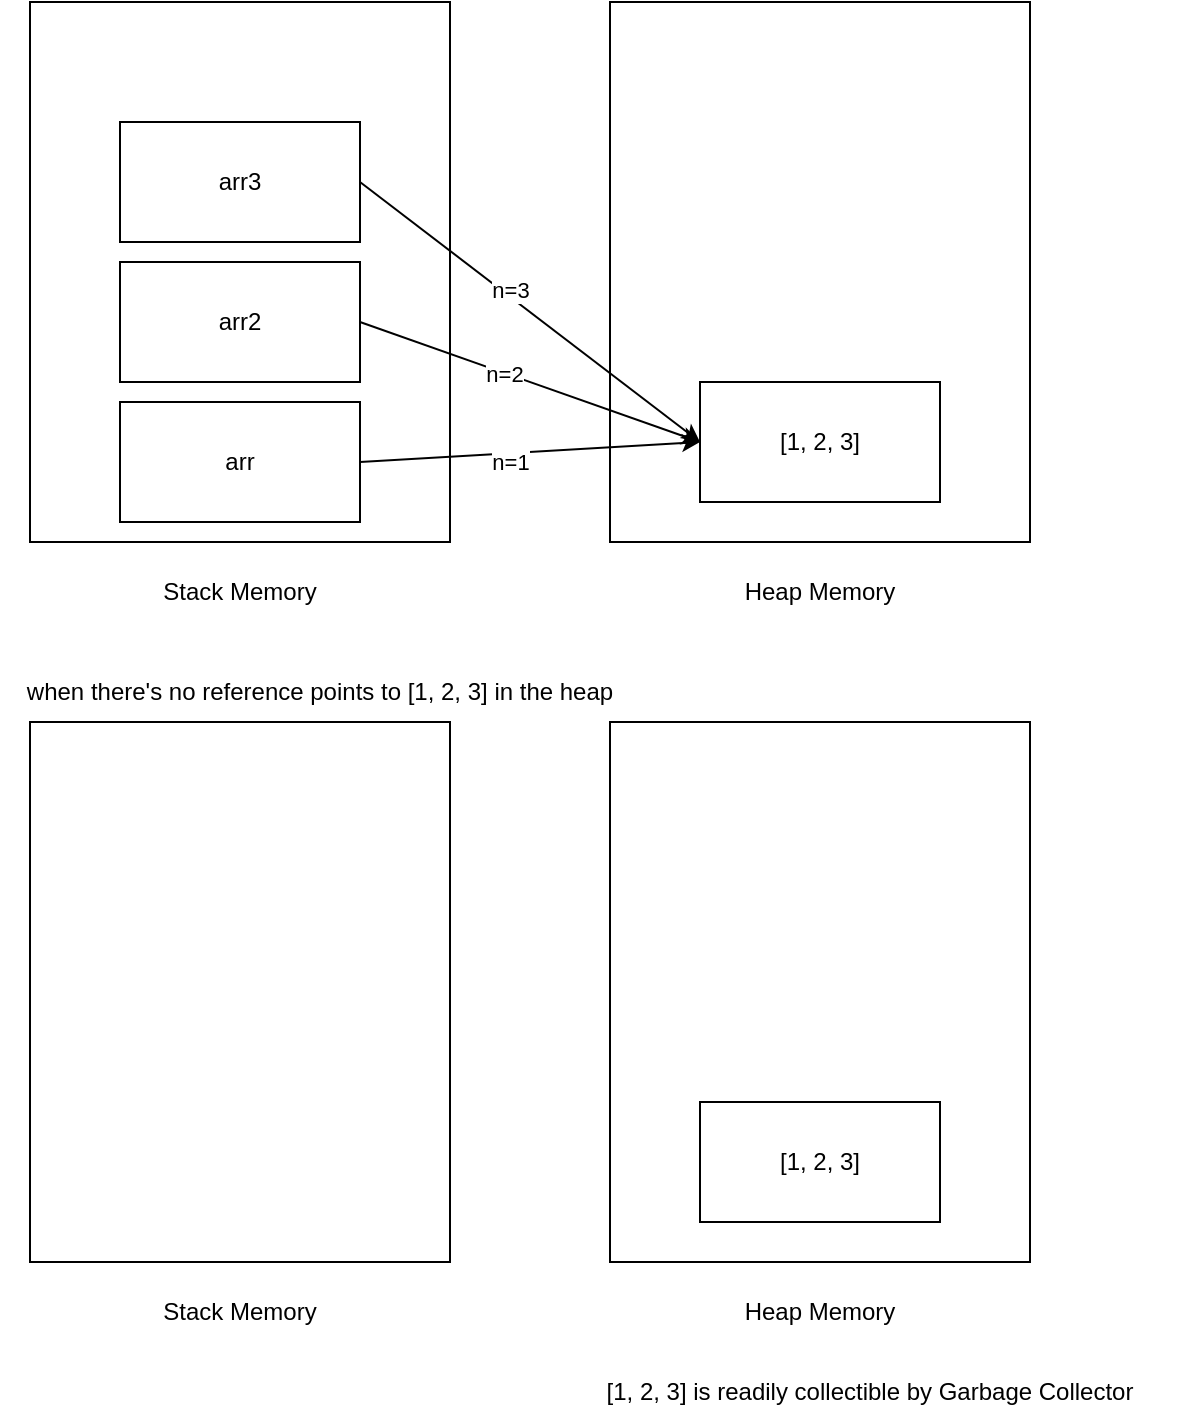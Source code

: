 <mxfile>
    <diagram id="UOqTZOnRr1FHjiPbzwzz" name="Page-1">
        <mxGraphModel dx="169" dy="941" grid="1" gridSize="10" guides="1" tooltips="1" connect="1" arrows="1" fold="1" page="1" pageScale="1" pageWidth="850" pageHeight="1100" math="0" shadow="0">
            <root>
                <mxCell id="0"/>
                <mxCell id="1" parent="0"/>
                <mxCell id="3" value="" style="rounded=0;whiteSpace=wrap;html=1;" vertex="1" parent="1">
                    <mxGeometry x="70" y="160" width="210" height="270" as="geometry"/>
                </mxCell>
                <mxCell id="4" value="" style="rounded=0;whiteSpace=wrap;html=1;" vertex="1" parent="1">
                    <mxGeometry x="360" y="160" width="210" height="270" as="geometry"/>
                </mxCell>
                <mxCell id="5" value="Stack Memory" style="text;html=1;align=center;verticalAlign=middle;whiteSpace=wrap;rounded=0;" vertex="1" parent="1">
                    <mxGeometry x="110" y="440" width="130" height="30" as="geometry"/>
                </mxCell>
                <mxCell id="6" value="Heap Memory" style="text;html=1;align=center;verticalAlign=middle;whiteSpace=wrap;rounded=0;" vertex="1" parent="1">
                    <mxGeometry x="400" y="440" width="130" height="30" as="geometry"/>
                </mxCell>
                <mxCell id="7" value="arr" style="rounded=0;whiteSpace=wrap;html=1;" vertex="1" parent="1">
                    <mxGeometry x="115" y="360" width="120" height="60" as="geometry"/>
                </mxCell>
                <mxCell id="8" value="arr2" style="rounded=0;whiteSpace=wrap;html=1;" vertex="1" parent="1">
                    <mxGeometry x="115" y="290" width="120" height="60" as="geometry"/>
                </mxCell>
                <mxCell id="9" value="arr3" style="rounded=0;whiteSpace=wrap;html=1;" vertex="1" parent="1">
                    <mxGeometry x="115" y="220" width="120" height="60" as="geometry"/>
                </mxCell>
                <mxCell id="10" value="[1, 2, 3]" style="rounded=0;whiteSpace=wrap;html=1;" vertex="1" parent="1">
                    <mxGeometry x="405" y="350" width="120" height="60" as="geometry"/>
                </mxCell>
                <mxCell id="11" value="" style="endArrow=classic;html=1;entryX=0;entryY=0.5;entryDx=0;entryDy=0;" edge="1" parent="1" target="10">
                    <mxGeometry width="50" height="50" relative="1" as="geometry">
                        <mxPoint x="235" y="390" as="sourcePoint"/>
                        <mxPoint x="285" y="340" as="targetPoint"/>
                    </mxGeometry>
                </mxCell>
                <mxCell id="17" value="n=1" style="edgeLabel;html=1;align=center;verticalAlign=middle;resizable=0;points=[];" vertex="1" connectable="0" parent="11">
                    <mxGeometry x="-0.123" y="-4" relative="1" as="geometry">
                        <mxPoint as="offset"/>
                    </mxGeometry>
                </mxCell>
                <mxCell id="12" value="" style="endArrow=classic;html=1;entryX=0;entryY=0.5;entryDx=0;entryDy=0;" edge="1" parent="1" target="10">
                    <mxGeometry width="50" height="50" relative="1" as="geometry">
                        <mxPoint x="235" y="320" as="sourcePoint"/>
                        <mxPoint x="405" y="310" as="targetPoint"/>
                    </mxGeometry>
                </mxCell>
                <mxCell id="18" value="n=2" style="edgeLabel;html=1;align=center;verticalAlign=middle;resizable=0;points=[];" vertex="1" connectable="0" parent="12">
                    <mxGeometry x="-0.154" relative="1" as="geometry">
                        <mxPoint as="offset"/>
                    </mxGeometry>
                </mxCell>
                <mxCell id="13" value="" style="endArrow=classic;html=1;entryX=0;entryY=0.5;entryDx=0;entryDy=0;" edge="1" parent="1" target="10">
                    <mxGeometry width="50" height="50" relative="1" as="geometry">
                        <mxPoint x="235" y="250" as="sourcePoint"/>
                        <mxPoint x="405" y="310" as="targetPoint"/>
                    </mxGeometry>
                </mxCell>
                <mxCell id="19" value="n=3" style="edgeLabel;html=1;align=center;verticalAlign=middle;resizable=0;points=[];" vertex="1" connectable="0" parent="13">
                    <mxGeometry x="-0.14" y="3" relative="1" as="geometry">
                        <mxPoint as="offset"/>
                    </mxGeometry>
                </mxCell>
                <mxCell id="20" value="" style="rounded=0;whiteSpace=wrap;html=1;" vertex="1" parent="1">
                    <mxGeometry x="70" y="520" width="210" height="270" as="geometry"/>
                </mxCell>
                <mxCell id="21" value="" style="rounded=0;whiteSpace=wrap;html=1;" vertex="1" parent="1">
                    <mxGeometry x="360" y="520" width="210" height="270" as="geometry"/>
                </mxCell>
                <mxCell id="22" value="Stack Memory" style="text;html=1;align=center;verticalAlign=middle;whiteSpace=wrap;rounded=0;" vertex="1" parent="1">
                    <mxGeometry x="110" y="800" width="130" height="30" as="geometry"/>
                </mxCell>
                <mxCell id="23" value="Heap Memory" style="text;html=1;align=center;verticalAlign=middle;whiteSpace=wrap;rounded=0;" vertex="1" parent="1">
                    <mxGeometry x="400" y="800" width="130" height="30" as="geometry"/>
                </mxCell>
                <mxCell id="24" value="[1, 2, 3]" style="rounded=0;whiteSpace=wrap;html=1;" vertex="1" parent="1">
                    <mxGeometry x="405" y="710" width="120" height="60" as="geometry"/>
                </mxCell>
                <mxCell id="25" value="when there&#39;s no reference points to [1, 2, 3] in the heap" style="text;html=1;align=center;verticalAlign=middle;whiteSpace=wrap;rounded=0;" vertex="1" parent="1">
                    <mxGeometry x="55" y="490" width="320" height="30" as="geometry"/>
                </mxCell>
                <mxCell id="26" value="[1, 2, 3] is readily collectible by Garbage Collector" style="text;html=1;align=center;verticalAlign=middle;whiteSpace=wrap;rounded=0;" vertex="1" parent="1">
                    <mxGeometry x="330" y="840" width="320" height="30" as="geometry"/>
                </mxCell>
            </root>
        </mxGraphModel>
    </diagram>
</mxfile>